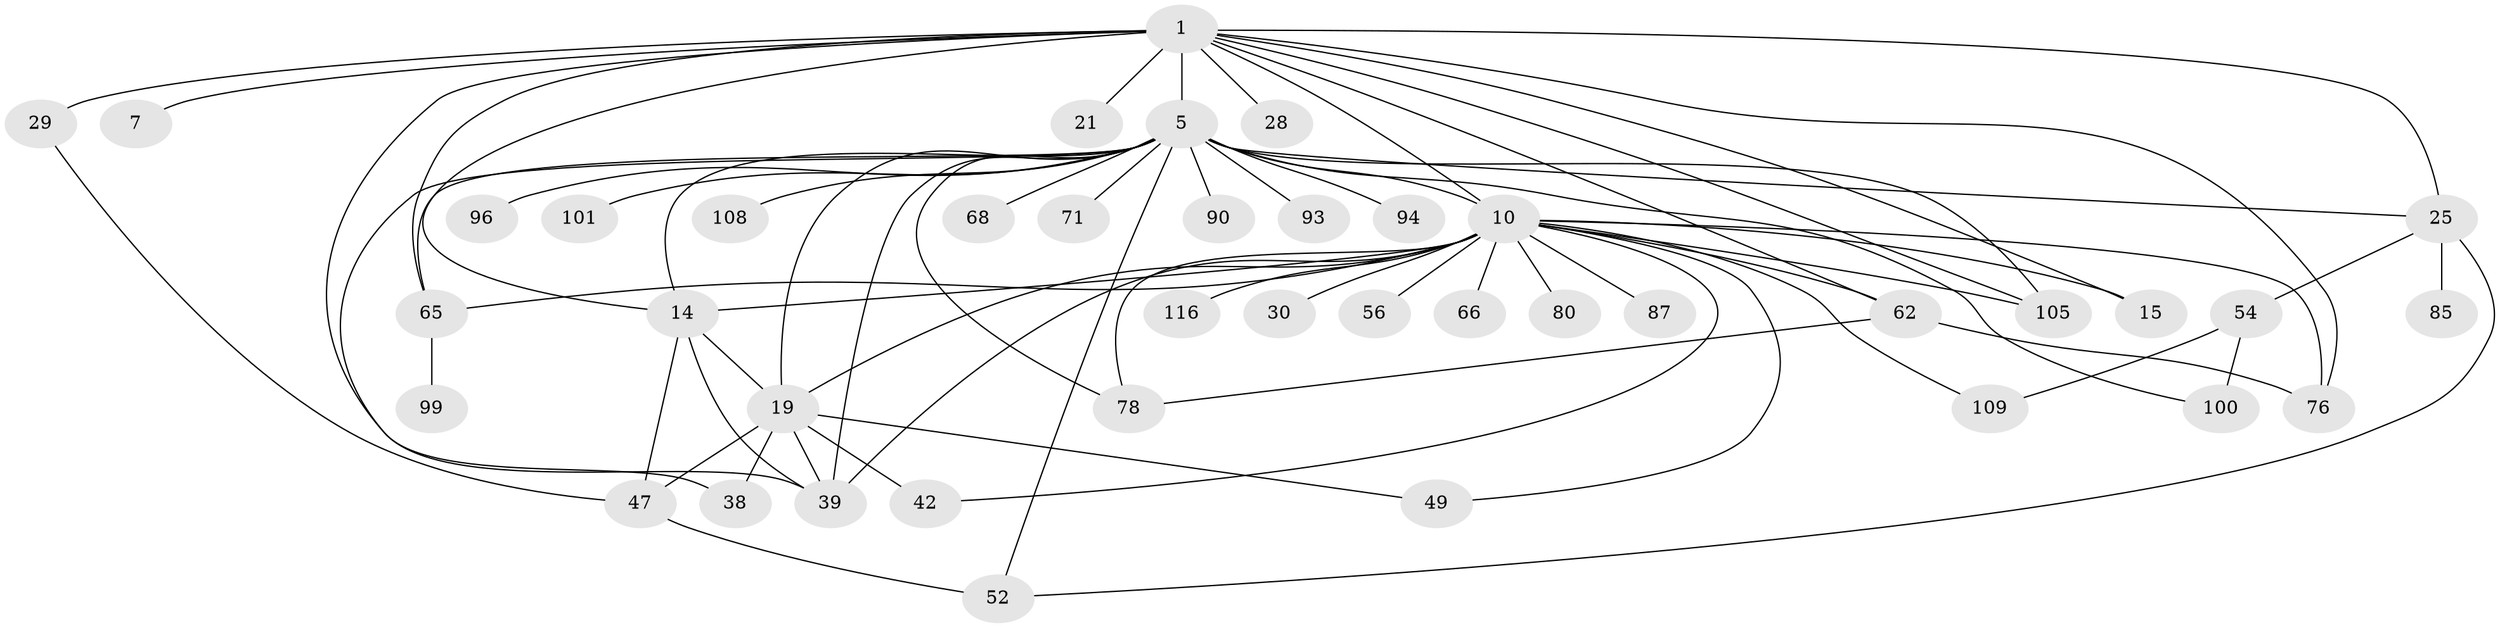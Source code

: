 // original degree distribution, {1: 0.23015873015873015, 6: 0.05555555555555555, 8: 0.031746031746031744, 7: 0.023809523809523808, 5: 0.06349206349206349, 2: 0.2698412698412698, 3: 0.25396825396825395, 4: 0.07142857142857142}
// Generated by graph-tools (version 1.1) at 2025/17/03/04/25 18:17:03]
// undirected, 41 vertices, 69 edges
graph export_dot {
graph [start="1"]
  node [color=gray90,style=filled];
  1 [super="+2"];
  5 [super="+17+31+44+72+22+6+92"];
  7;
  10 [super="+13+37+23+11+12"];
  14 [super="+51+113"];
  15 [super="+111"];
  19 [super="+20+53+59+83"];
  21;
  25 [super="+33+98"];
  28;
  29 [super="+58+86"];
  30;
  38 [super="+103"];
  39 [super="+74+60"];
  42;
  47 [super="+107+70"];
  49 [super="+106"];
  52 [super="+81+63"];
  54 [super="+64+61"];
  56;
  62 [super="+110"];
  65 [super="+69+79"];
  66;
  68 [super="+95"];
  71 [super="+97"];
  76 [super="+77+121"];
  78 [super="+84"];
  80;
  85 [super="+102"];
  87;
  90;
  93;
  94;
  96;
  99;
  100 [super="+114"];
  101;
  105;
  108;
  109;
  116;
  1 -- 65;
  1 -- 5 [weight=6];
  1 -- 7;
  1 -- 10 [weight=4];
  1 -- 76;
  1 -- 14;
  1 -- 15;
  1 -- 21;
  1 -- 25 [weight=2];
  1 -- 28;
  1 -- 29 [weight=2];
  1 -- 39 [weight=2];
  1 -- 105;
  1 -- 62;
  5 -- 65;
  5 -- 38 [weight=2];
  5 -- 71;
  5 -- 78;
  5 -- 19;
  5 -- 100;
  5 -- 93;
  5 -- 94 [weight=2];
  5 -- 68;
  5 -- 105;
  5 -- 52;
  5 -- 10 [weight=5];
  5 -- 25;
  5 -- 90;
  5 -- 39 [weight=3];
  5 -- 96;
  5 -- 101;
  5 -- 108;
  5 -- 14;
  10 -- 76 [weight=2];
  10 -- 65;
  10 -- 66;
  10 -- 39 [weight=3];
  10 -- 109;
  10 -- 14 [weight=2];
  10 -- 80;
  10 -- 87;
  10 -- 49;
  10 -- 116;
  10 -- 56;
  10 -- 30;
  10 -- 19 [weight=2];
  10 -- 105;
  10 -- 42;
  10 -- 78;
  10 -- 62;
  10 -- 15;
  14 -- 19;
  14 -- 47 [weight=2];
  14 -- 39;
  19 -- 49;
  19 -- 42;
  19 -- 47;
  19 -- 39;
  19 -- 38;
  25 -- 52;
  25 -- 85;
  25 -- 54;
  29 -- 47;
  47 -- 52;
  54 -- 109;
  54 -- 100 [weight=2];
  62 -- 76;
  62 -- 78;
  65 -- 99;
}
